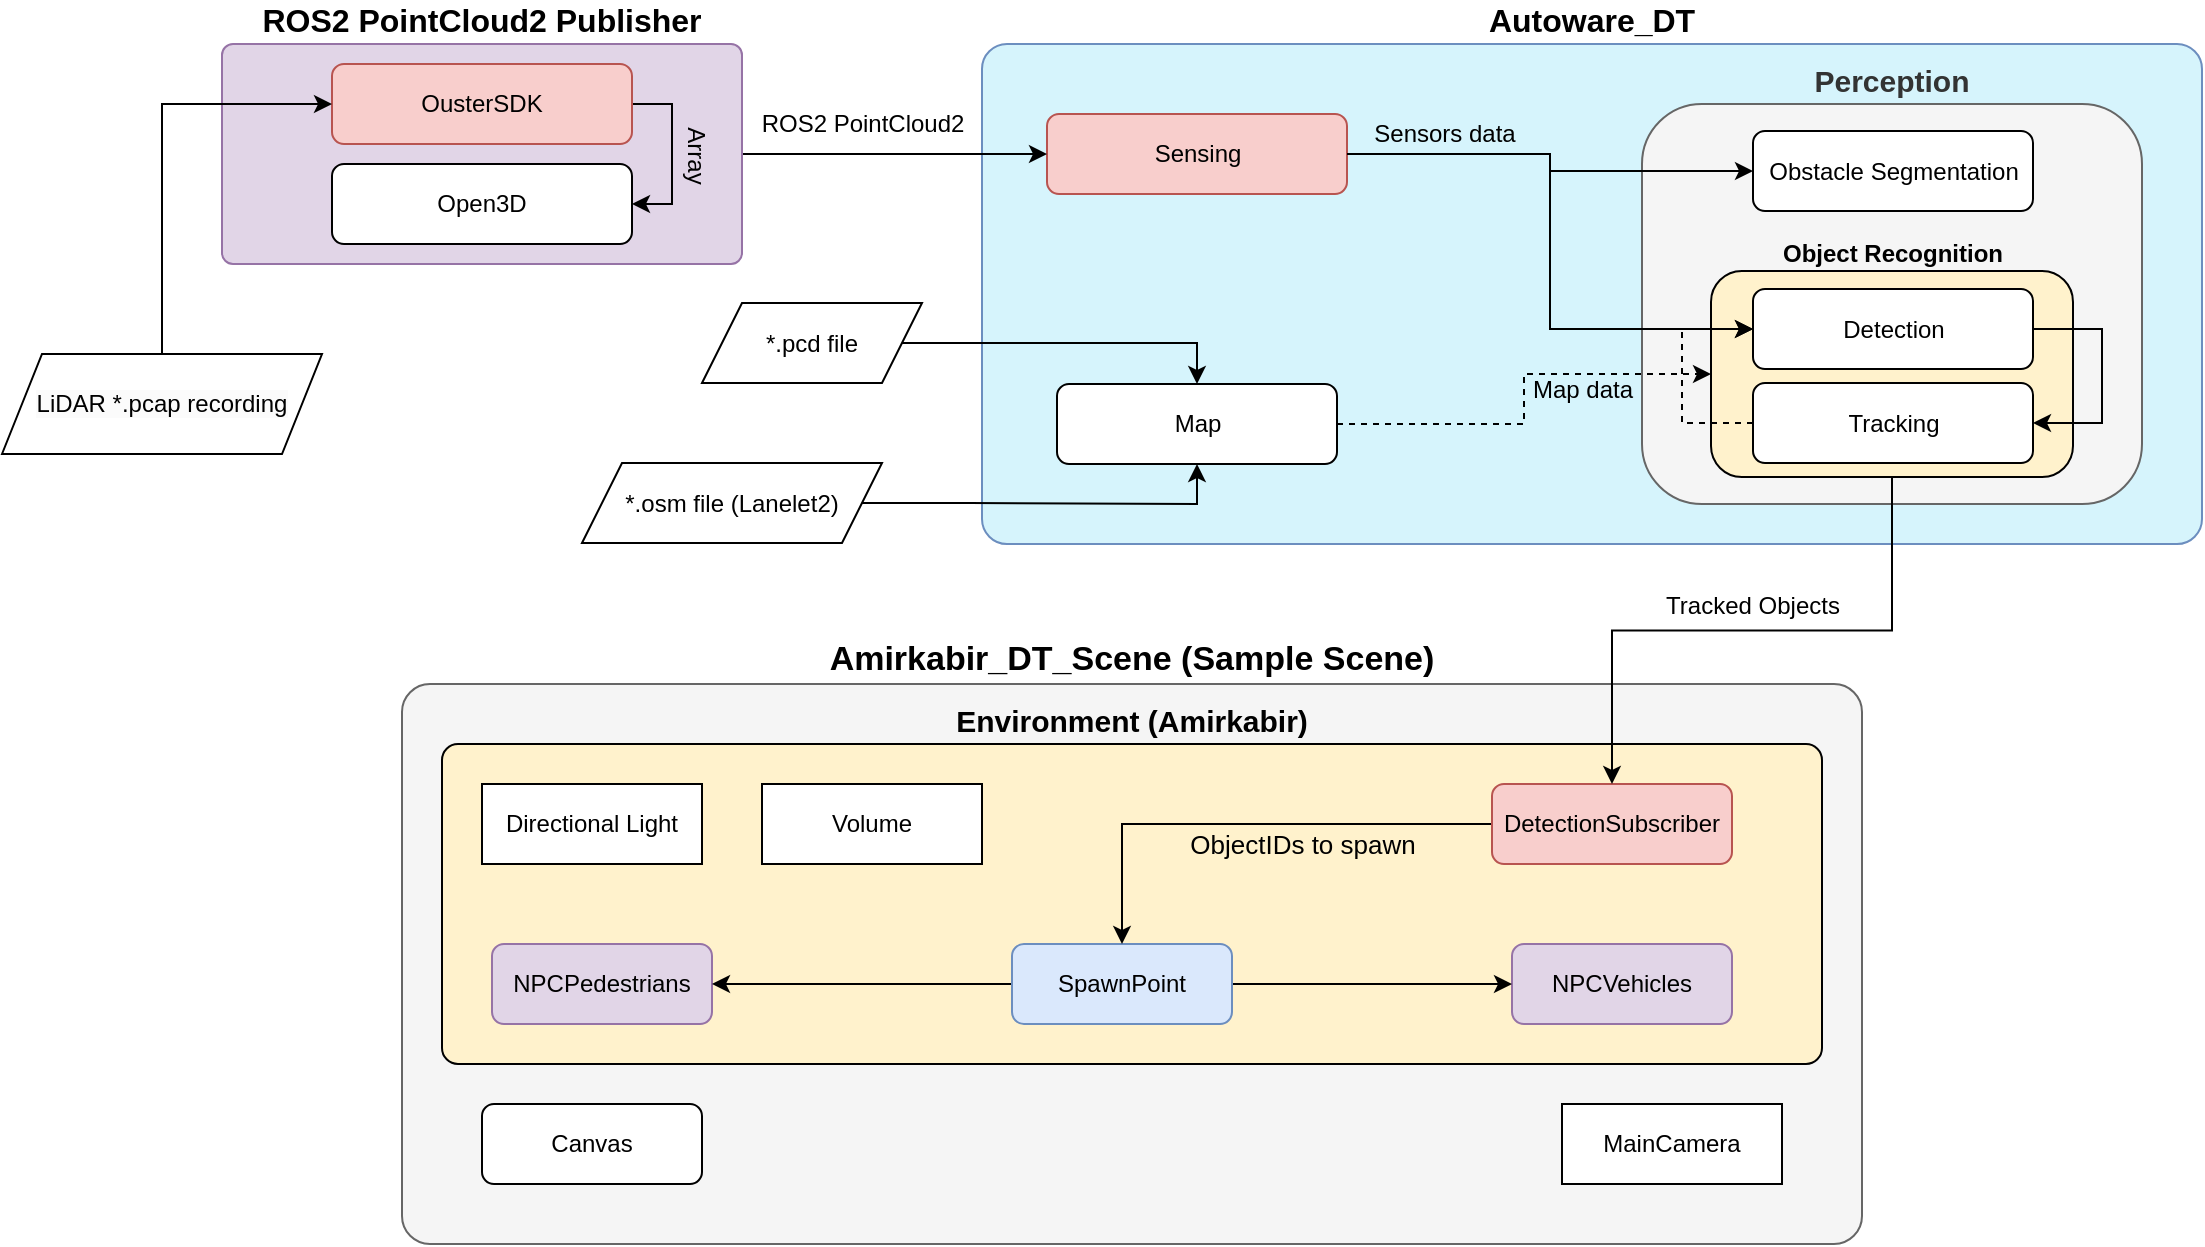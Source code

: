 <mxfile version="22.1.16" type="device">
  <diagram name="Page-1" id="CpT_m-j7Am7sjx0DqRG0">
    <mxGraphModel dx="4155" dy="2092" grid="1" gridSize="10" guides="1" tooltips="1" connect="1" arrows="1" fold="1" page="1" pageScale="1" pageWidth="850" pageHeight="1100" math="0" shadow="0">
      <root>
        <mxCell id="0" />
        <mxCell id="1" parent="0" />
        <mxCell id="A4PVRsswyWtyk_FEJGAK-1" value="&lt;div&gt;Autoware_DT&lt;/div&gt;" style="rounded=1;whiteSpace=wrap;html=1;labelPosition=center;verticalLabelPosition=top;align=center;verticalAlign=bottom;arcSize=5;fontSize=16;fontStyle=1;fillColor=#D6F4FC;strokeColor=#6c8ebf;labelBackgroundColor=none;" vertex="1" parent="1">
          <mxGeometry x="-1680" y="-850" width="610" height="250" as="geometry" />
        </mxCell>
        <mxCell id="A4PVRsswyWtyk_FEJGAK-13" value="&lt;font style=&quot;font-size: 15px;&quot;&gt;&lt;b&gt;Perception&lt;/b&gt;&lt;/font&gt;" style="rounded=1;whiteSpace=wrap;html=1;labelPosition=center;verticalLabelPosition=top;align=center;verticalAlign=bottom;fillColor=#f5f5f5;fontColor=#333333;strokeColor=#666666;" vertex="1" parent="1">
          <mxGeometry x="-1350" y="-820" width="250" height="200" as="geometry" />
        </mxCell>
        <mxCell id="A4PVRsswyWtyk_FEJGAK-35" style="edgeStyle=orthogonalEdgeStyle;rounded=0;orthogonalLoop=1;jettySize=auto;html=1;exitX=1;exitY=0.5;exitDx=0;exitDy=0;entryX=0;entryY=0.5;entryDx=0;entryDy=0;" edge="1" parent="1" source="A4PVRsswyWtyk_FEJGAK-4" target="A4PVRsswyWtyk_FEJGAK-25">
          <mxGeometry relative="1" as="geometry" />
        </mxCell>
        <mxCell id="A4PVRsswyWtyk_FEJGAK-4" value="Sensing" style="rounded=1;whiteSpace=wrap;html=1;fillColor=#f8cecc;strokeColor=#b85450;" vertex="1" parent="1">
          <mxGeometry x="-1647.5" y="-815" width="150" height="40" as="geometry" />
        </mxCell>
        <mxCell id="A4PVRsswyWtyk_FEJGAK-41" style="edgeStyle=orthogonalEdgeStyle;rounded=0;orthogonalLoop=1;jettySize=auto;html=1;exitX=1;exitY=0.5;exitDx=0;exitDy=0;entryX=0;entryY=0.5;entryDx=0;entryDy=0;dashed=1;" edge="1" parent="1" source="A4PVRsswyWtyk_FEJGAK-6" target="A4PVRsswyWtyk_FEJGAK-32">
          <mxGeometry relative="1" as="geometry" />
        </mxCell>
        <mxCell id="A4PVRsswyWtyk_FEJGAK-42" value="Map data" style="edgeLabel;html=1;align=center;verticalAlign=middle;resizable=0;points=[];labelBackgroundColor=none;fontSize=12;" vertex="1" connectable="0" parent="A4PVRsswyWtyk_FEJGAK-41">
          <mxGeometry x="0.043" y="-1" relative="1" as="geometry">
            <mxPoint x="28" as="offset" />
          </mxGeometry>
        </mxCell>
        <mxCell id="A4PVRsswyWtyk_FEJGAK-6" value="Map" style="rounded=1;whiteSpace=wrap;html=1;" vertex="1" parent="1">
          <mxGeometry x="-1642.5" y="-680" width="140" height="40" as="geometry" />
        </mxCell>
        <mxCell id="A4PVRsswyWtyk_FEJGAK-63" style="edgeStyle=orthogonalEdgeStyle;rounded=0;orthogonalLoop=1;jettySize=auto;html=1;exitX=1;exitY=0.5;exitDx=0;exitDy=0;entryX=0.5;entryY=0;entryDx=0;entryDy=0;" edge="1" parent="1" source="A4PVRsswyWtyk_FEJGAK-8" target="A4PVRsswyWtyk_FEJGAK-6">
          <mxGeometry relative="1" as="geometry" />
        </mxCell>
        <mxCell id="A4PVRsswyWtyk_FEJGAK-8" value="*.pcd file" style="shape=parallelogram;perimeter=parallelogramPerimeter;whiteSpace=wrap;html=1;fixedSize=1;" vertex="1" parent="1">
          <mxGeometry x="-1820" y="-720.5" width="110" height="40" as="geometry" />
        </mxCell>
        <mxCell id="A4PVRsswyWtyk_FEJGAK-64" style="edgeStyle=orthogonalEdgeStyle;rounded=0;orthogonalLoop=1;jettySize=auto;html=1;exitX=1;exitY=0.5;exitDx=0;exitDy=0;entryX=0.5;entryY=1;entryDx=0;entryDy=0;" edge="1" parent="1" source="A4PVRsswyWtyk_FEJGAK-10" target="A4PVRsswyWtyk_FEJGAK-6">
          <mxGeometry relative="1" as="geometry" />
        </mxCell>
        <mxCell id="A4PVRsswyWtyk_FEJGAK-10" value="*.osm file (Lanelet2)" style="shape=parallelogram;perimeter=parallelogramPerimeter;whiteSpace=wrap;html=1;fixedSize=1;" vertex="1" parent="1">
          <mxGeometry x="-1880" y="-640.5" width="150" height="40" as="geometry" />
        </mxCell>
        <mxCell id="A4PVRsswyWtyk_FEJGAK-60" style="edgeStyle=orthogonalEdgeStyle;rounded=0;orthogonalLoop=1;jettySize=auto;html=1;entryX=0;entryY=0.5;entryDx=0;entryDy=0;" edge="1" parent="1" source="A4PVRsswyWtyk_FEJGAK-15" target="A4PVRsswyWtyk_FEJGAK-4">
          <mxGeometry relative="1" as="geometry" />
        </mxCell>
        <mxCell id="A4PVRsswyWtyk_FEJGAK-15" value="&lt;div&gt;ROS2 PointCloud2 Publisher&lt;/div&gt;" style="rounded=1;whiteSpace=wrap;html=1;labelPosition=center;verticalLabelPosition=top;align=center;verticalAlign=bottom;arcSize=5;fontSize=16;fontStyle=1;fillColor=#e1d5e7;strokeColor=#9673a6;labelBackgroundColor=none;" vertex="1" parent="1">
          <mxGeometry x="-2060" y="-850" width="260" height="110" as="geometry" />
        </mxCell>
        <mxCell id="A4PVRsswyWtyk_FEJGAK-21" style="edgeStyle=orthogonalEdgeStyle;rounded=0;orthogonalLoop=1;jettySize=auto;html=1;exitX=1;exitY=0.5;exitDx=0;exitDy=0;entryX=1;entryY=0.5;entryDx=0;entryDy=0;" edge="1" parent="1" source="A4PVRsswyWtyk_FEJGAK-17" target="A4PVRsswyWtyk_FEJGAK-19">
          <mxGeometry relative="1" as="geometry" />
        </mxCell>
        <mxCell id="A4PVRsswyWtyk_FEJGAK-30" value="Array" style="edgeLabel;html=1;align=center;verticalAlign=middle;resizable=0;points=[];labelBackgroundColor=none;fontSize=12;rotation=90;" vertex="1" connectable="0" parent="A4PVRsswyWtyk_FEJGAK-21">
          <mxGeometry x="0.067" y="1" relative="1" as="geometry">
            <mxPoint x="11" y="-3" as="offset" />
          </mxGeometry>
        </mxCell>
        <mxCell id="A4PVRsswyWtyk_FEJGAK-17" value="OusterSDK" style="rounded=1;whiteSpace=wrap;html=1;fillColor=#f8cecc;strokeColor=#b85450;" vertex="1" parent="1">
          <mxGeometry x="-2005" y="-840" width="150" height="40" as="geometry" />
        </mxCell>
        <mxCell id="A4PVRsswyWtyk_FEJGAK-19" value="Open3D" style="rounded=1;whiteSpace=wrap;html=1;" vertex="1" parent="1">
          <mxGeometry x="-2005" y="-790" width="150" height="40" as="geometry" />
        </mxCell>
        <mxCell id="A4PVRsswyWtyk_FEJGAK-24" value="ROS2 PointCloud2" style="text;html=1;align=center;verticalAlign=middle;resizable=0;points=[];autosize=1;strokeColor=none;fillColor=none;rotation=0;" vertex="1" parent="1">
          <mxGeometry x="-1800" y="-825" width="120" height="30" as="geometry" />
        </mxCell>
        <mxCell id="A4PVRsswyWtyk_FEJGAK-25" value="Obstacle Segmentation" style="rounded=1;whiteSpace=wrap;html=1;" vertex="1" parent="1">
          <mxGeometry x="-1294.5" y="-806.5" width="140" height="40" as="geometry" />
        </mxCell>
        <mxCell id="A4PVRsswyWtyk_FEJGAK-32" value="&lt;b&gt;Object Recognition&lt;/b&gt;" style="rounded=1;whiteSpace=wrap;html=1;labelPosition=center;verticalLabelPosition=top;align=center;verticalAlign=bottom;fillColor=#fff2cc;strokeColor=#000000;" vertex="1" parent="1">
          <mxGeometry x="-1315.5" y="-736.5" width="181" height="103" as="geometry" />
        </mxCell>
        <mxCell id="A4PVRsswyWtyk_FEJGAK-37" style="edgeStyle=orthogonalEdgeStyle;rounded=0;orthogonalLoop=1;jettySize=auto;html=1;exitX=1;exitY=0.5;exitDx=0;exitDy=0;entryX=1;entryY=0.5;entryDx=0;entryDy=0;" edge="1" parent="1" source="A4PVRsswyWtyk_FEJGAK-33" target="A4PVRsswyWtyk_FEJGAK-34">
          <mxGeometry relative="1" as="geometry">
            <Array as="points">
              <mxPoint x="-1120" y="-708" />
              <mxPoint x="-1120" y="-660" />
            </Array>
          </mxGeometry>
        </mxCell>
        <mxCell id="A4PVRsswyWtyk_FEJGAK-33" value="Detection" style="rounded=1;whiteSpace=wrap;html=1;" vertex="1" parent="1">
          <mxGeometry x="-1294.5" y="-727.5" width="140" height="40" as="geometry" />
        </mxCell>
        <mxCell id="A4PVRsswyWtyk_FEJGAK-39" style="edgeStyle=orthogonalEdgeStyle;rounded=0;orthogonalLoop=1;jettySize=auto;html=1;exitX=0;exitY=0.5;exitDx=0;exitDy=0;entryX=0;entryY=0.5;entryDx=0;entryDy=0;dashed=1;" edge="1" parent="1" source="A4PVRsswyWtyk_FEJGAK-34" target="A4PVRsswyWtyk_FEJGAK-33">
          <mxGeometry relative="1" as="geometry">
            <Array as="points">
              <mxPoint x="-1330" y="-660" />
              <mxPoint x="-1330" y="-708" />
            </Array>
          </mxGeometry>
        </mxCell>
        <mxCell id="A4PVRsswyWtyk_FEJGAK-34" value="Tracking" style="rounded=1;whiteSpace=wrap;html=1;" vertex="1" parent="1">
          <mxGeometry x="-1294.5" y="-680.5" width="140" height="40" as="geometry" />
        </mxCell>
        <mxCell id="A4PVRsswyWtyk_FEJGAK-36" style="edgeStyle=orthogonalEdgeStyle;rounded=0;orthogonalLoop=1;jettySize=auto;html=1;entryX=0;entryY=0.5;entryDx=0;entryDy=0;" edge="1" parent="1" source="A4PVRsswyWtyk_FEJGAK-4" target="A4PVRsswyWtyk_FEJGAK-33">
          <mxGeometry relative="1" as="geometry" />
        </mxCell>
        <mxCell id="A4PVRsswyWtyk_FEJGAK-43" value="Sensors data" style="edgeLabel;html=1;align=center;verticalAlign=middle;resizable=0;points=[];labelBackgroundColor=none;fontSize=12;" vertex="1" connectable="0" parent="A4PVRsswyWtyk_FEJGAK-36">
          <mxGeometry x="-0.638" y="3" relative="1" as="geometry">
            <mxPoint x="-4" y="-7" as="offset" />
          </mxGeometry>
        </mxCell>
        <mxCell id="A4PVRsswyWtyk_FEJGAK-44" value="Amirkabir_DT_Scene (Sample Scene)" style="rounded=1;whiteSpace=wrap;html=1;labelPosition=center;verticalLabelPosition=top;align=center;verticalAlign=bottom;fontStyle=1;fontSize=17;glass=0;arcSize=5;fillColor=#f5f5f5;fontColor=#000000;strokeColor=#666666;strokeWidth=1;" vertex="1" parent="1">
          <mxGeometry x="-1970" y="-530" width="730" height="280" as="geometry" />
        </mxCell>
        <mxCell id="A4PVRsswyWtyk_FEJGAK-45" value="&lt;div style=&quot;font-size: 15px;&quot;&gt;Environment (Amirkabir)&lt;/div&gt;" style="rounded=1;whiteSpace=wrap;html=1;labelPosition=center;verticalLabelPosition=top;align=center;verticalAlign=bottom;labelBackgroundColor=none;labelBorderColor=none;horizontal=1;fontStyle=1;fontSize=15;glass=0;arcSize=5;strokeWidth=1;strokeColor=#000000;fillColor=#fff2cc;" vertex="1" parent="1">
          <mxGeometry x="-1950" y="-500" width="690" height="160" as="geometry" />
        </mxCell>
        <mxCell id="A4PVRsswyWtyk_FEJGAK-46" value="" style="edgeStyle=orthogonalEdgeStyle;rounded=0;orthogonalLoop=1;jettySize=auto;html=1;" edge="1" parent="1">
          <mxGeometry relative="1" as="geometry">
            <mxPoint x="-1080" y="-280" as="sourcePoint" />
          </mxGeometry>
        </mxCell>
        <mxCell id="A4PVRsswyWtyk_FEJGAK-47" value="" style="edgeStyle=orthogonalEdgeStyle;rounded=0;orthogonalLoop=1;jettySize=auto;html=1;" edge="1" parent="1">
          <mxGeometry relative="1" as="geometry">
            <mxPoint x="-940" y="-280" as="sourcePoint" />
          </mxGeometry>
        </mxCell>
        <mxCell id="A4PVRsswyWtyk_FEJGAK-48" value="NPCVehicles" style="rounded=1;whiteSpace=wrap;html=1;fillColor=#e1d5e7;strokeColor=#9673a6;" vertex="1" parent="1">
          <mxGeometry x="-1415" y="-400" width="110" height="40" as="geometry" />
        </mxCell>
        <mxCell id="A4PVRsswyWtyk_FEJGAK-49" value="&lt;div&gt;NPCPedestrians&lt;/div&gt;" style="rounded=1;whiteSpace=wrap;html=1;fillColor=#e1d5e7;strokeColor=#9673a6;" vertex="1" parent="1">
          <mxGeometry x="-1925" y="-400" width="110" height="40" as="geometry" />
        </mxCell>
        <mxCell id="A4PVRsswyWtyk_FEJGAK-50" value="Directional Light" style="rounded=0;whiteSpace=wrap;html=1;" vertex="1" parent="1">
          <mxGeometry x="-1930" y="-480" width="110" height="40" as="geometry" />
        </mxCell>
        <mxCell id="A4PVRsswyWtyk_FEJGAK-51" value="&lt;div&gt;Volume&lt;/div&gt;" style="rounded=0;whiteSpace=wrap;html=1;" vertex="1" parent="1">
          <mxGeometry x="-1790" y="-480" width="110" height="40" as="geometry" />
        </mxCell>
        <mxCell id="A4PVRsswyWtyk_FEJGAK-52" value="MainCamera" style="rounded=0;whiteSpace=wrap;html=1;" vertex="1" parent="1">
          <mxGeometry x="-1390" y="-320" width="110" height="40" as="geometry" />
        </mxCell>
        <mxCell id="A4PVRsswyWtyk_FEJGAK-53" value="Canvas" style="rounded=1;whiteSpace=wrap;html=1;" vertex="1" parent="1">
          <mxGeometry x="-1930" y="-320" width="110" height="40" as="geometry" />
        </mxCell>
        <mxCell id="A4PVRsswyWtyk_FEJGAK-54" style="edgeStyle=orthogonalEdgeStyle;rounded=0;orthogonalLoop=1;jettySize=auto;html=1;exitX=1;exitY=0.5;exitDx=0;exitDy=0;entryX=0;entryY=0.5;entryDx=0;entryDy=0;" edge="1" parent="1" source="A4PVRsswyWtyk_FEJGAK-56" target="A4PVRsswyWtyk_FEJGAK-48">
          <mxGeometry relative="1" as="geometry" />
        </mxCell>
        <mxCell id="A4PVRsswyWtyk_FEJGAK-55" style="edgeStyle=orthogonalEdgeStyle;rounded=0;orthogonalLoop=1;jettySize=auto;html=1;exitX=0;exitY=0.5;exitDx=0;exitDy=0;entryX=1;entryY=0.5;entryDx=0;entryDy=0;" edge="1" parent="1" source="A4PVRsswyWtyk_FEJGAK-56" target="A4PVRsswyWtyk_FEJGAK-49">
          <mxGeometry relative="1" as="geometry" />
        </mxCell>
        <mxCell id="A4PVRsswyWtyk_FEJGAK-56" value="&lt;div&gt;SpawnPoint&lt;/div&gt;" style="rounded=1;whiteSpace=wrap;html=1;fillColor=#dae8fc;strokeColor=#6c8ebf;" vertex="1" parent="1">
          <mxGeometry x="-1665" y="-400" width="110" height="40" as="geometry" />
        </mxCell>
        <mxCell id="A4PVRsswyWtyk_FEJGAK-57" style="edgeStyle=orthogonalEdgeStyle;rounded=0;orthogonalLoop=1;jettySize=auto;html=1;exitX=0;exitY=0.5;exitDx=0;exitDy=0;entryX=0.5;entryY=0;entryDx=0;entryDy=0;" edge="1" parent="1" source="A4PVRsswyWtyk_FEJGAK-58" target="A4PVRsswyWtyk_FEJGAK-56">
          <mxGeometry relative="1" as="geometry" />
        </mxCell>
        <mxCell id="A4PVRsswyWtyk_FEJGAK-70" value="ObjectIDs to spawn" style="edgeLabel;html=1;align=center;verticalAlign=middle;resizable=0;points=[];labelBackgroundColor=none;fontSize=13;" vertex="1" connectable="0" parent="A4PVRsswyWtyk_FEJGAK-57">
          <mxGeometry x="-0.352" y="-1" relative="1" as="geometry">
            <mxPoint x="-16" y="11" as="offset" />
          </mxGeometry>
        </mxCell>
        <mxCell id="A4PVRsswyWtyk_FEJGAK-58" value="&lt;div&gt;DetectionSubscriber&lt;/div&gt;" style="rounded=1;whiteSpace=wrap;html=1;fillColor=#f8cecc;strokeColor=#b85450;" vertex="1" parent="1">
          <mxGeometry x="-1425" y="-480" width="120" height="40" as="geometry" />
        </mxCell>
        <mxCell id="A4PVRsswyWtyk_FEJGAK-59" style="edgeStyle=orthogonalEdgeStyle;rounded=0;orthogonalLoop=1;jettySize=auto;html=1;exitX=0.5;exitY=1;exitDx=0;exitDy=0;entryX=0.5;entryY=0;entryDx=0;entryDy=0;" edge="1" parent="1" source="A4PVRsswyWtyk_FEJGAK-32" target="A4PVRsswyWtyk_FEJGAK-58">
          <mxGeometry relative="1" as="geometry" />
        </mxCell>
        <mxCell id="A4PVRsswyWtyk_FEJGAK-61" value="Tracked Objects" style="edgeLabel;html=1;align=center;verticalAlign=middle;resizable=0;points=[];fontSize=12;" vertex="1" connectable="0" parent="A4PVRsswyWtyk_FEJGAK-59">
          <mxGeometry x="-0.023" y="-3" relative="1" as="geometry">
            <mxPoint x="-4" y="-10" as="offset" />
          </mxGeometry>
        </mxCell>
        <mxCell id="A4PVRsswyWtyk_FEJGAK-67" style="edgeStyle=orthogonalEdgeStyle;rounded=0;orthogonalLoop=1;jettySize=auto;html=1;exitX=0.5;exitY=0;exitDx=0;exitDy=0;entryX=0;entryY=0.5;entryDx=0;entryDy=0;" edge="1" parent="1" source="A4PVRsswyWtyk_FEJGAK-66" target="A4PVRsswyWtyk_FEJGAK-17">
          <mxGeometry relative="1" as="geometry" />
        </mxCell>
        <mxCell id="A4PVRsswyWtyk_FEJGAK-66" value="&lt;span style=&quot;color: rgb(0, 0, 0); font-family: Helvetica; font-size: 12px; font-style: normal; font-variant-ligatures: normal; font-variant-caps: normal; font-weight: 400; letter-spacing: normal; orphans: 2; text-align: center; text-indent: 0px; text-transform: none; widows: 2; word-spacing: 0px; -webkit-text-stroke-width: 0px; background-color: rgb(251, 251, 251); text-decoration-thickness: initial; text-decoration-style: initial; text-decoration-color: initial; float: none; display: inline !important;&quot;&gt;LiDAR *.pcap recording&lt;/span&gt;" style="shape=parallelogram;perimeter=parallelogramPerimeter;whiteSpace=wrap;html=1;fixedSize=1;" vertex="1" parent="1">
          <mxGeometry x="-2170" y="-695" width="160" height="50" as="geometry" />
        </mxCell>
      </root>
    </mxGraphModel>
  </diagram>
</mxfile>
